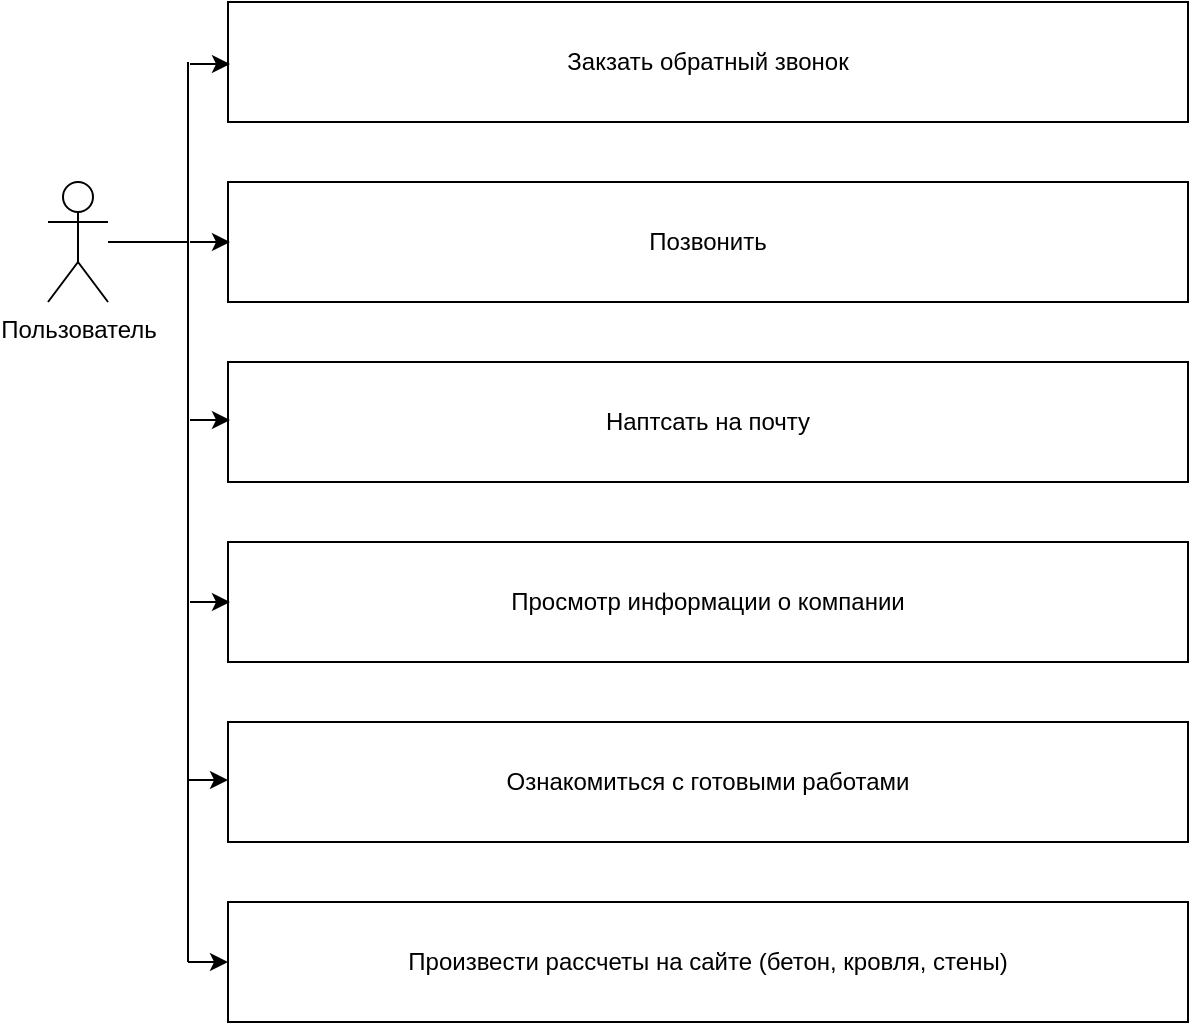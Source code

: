 <mxfile version="20.8.10" type="device"><diagram name="Страница 1" id="r81v-yY0SGCG1zB61jmi"><mxGraphModel dx="1522" dy="760" grid="1" gridSize="10" guides="1" tooltips="1" connect="1" arrows="1" fold="1" page="1" pageScale="1" pageWidth="827" pageHeight="1169" math="0" shadow="0"><root><mxCell id="0"/><mxCell id="1" parent="0"/><mxCell id="eydiMauUrDz1j75lhU0d-1" value="Пользователь" style="shape=umlActor;verticalLabelPosition=bottom;verticalAlign=top;html=1;outlineConnect=0;" vertex="1" parent="1"><mxGeometry x="110" y="140" width="30" height="60" as="geometry"/></mxCell><mxCell id="eydiMauUrDz1j75lhU0d-3" value="Закзать обратный звонок" style="rounded=0;whiteSpace=wrap;html=1;" vertex="1" parent="1"><mxGeometry x="200" y="50" width="480" height="60" as="geometry"/></mxCell><mxCell id="eydiMauUrDz1j75lhU0d-4" value="Позвонить" style="rounded=0;whiteSpace=wrap;html=1;" vertex="1" parent="1"><mxGeometry x="200" y="140" width="480" height="60" as="geometry"/></mxCell><mxCell id="eydiMauUrDz1j75lhU0d-5" value="Наптсать на почту" style="rounded=0;whiteSpace=wrap;html=1;" vertex="1" parent="1"><mxGeometry x="200" y="230" width="480" height="60" as="geometry"/></mxCell><mxCell id="eydiMauUrDz1j75lhU0d-6" value="Просмотр информации о компании" style="rounded=0;whiteSpace=wrap;html=1;" vertex="1" parent="1"><mxGeometry x="200" y="320" width="480" height="60" as="geometry"/></mxCell><mxCell id="eydiMauUrDz1j75lhU0d-7" value="Ознакомиться с готовыми работами" style="rounded=0;whiteSpace=wrap;html=1;" vertex="1" parent="1"><mxGeometry x="200" y="410" width="480" height="60" as="geometry"/></mxCell><mxCell id="eydiMauUrDz1j75lhU0d-8" value="Произвести рассчеты на сайте (бетон, кровля, стены)" style="rounded=0;whiteSpace=wrap;html=1;" vertex="1" parent="1"><mxGeometry x="200" y="500" width="480" height="60" as="geometry"/></mxCell><mxCell id="eydiMauUrDz1j75lhU0d-9" value="" style="endArrow=none;html=1;rounded=0;" edge="1" parent="1"><mxGeometry width="50" height="50" relative="1" as="geometry"><mxPoint x="180" y="530" as="sourcePoint"/><mxPoint x="180" y="80" as="targetPoint"/></mxGeometry></mxCell><mxCell id="eydiMauUrDz1j75lhU0d-10" value="" style="endArrow=classic;html=1;rounded=0;entryX=0;entryY=0.5;entryDx=0;entryDy=0;" edge="1" parent="1" target="eydiMauUrDz1j75lhU0d-8"><mxGeometry width="50" height="50" relative="1" as="geometry"><mxPoint x="180" y="530" as="sourcePoint"/><mxPoint x="140" y="420" as="targetPoint"/></mxGeometry></mxCell><mxCell id="eydiMauUrDz1j75lhU0d-11" value="" style="endArrow=classic;html=1;rounded=0;entryX=0;entryY=0.5;entryDx=0;entryDy=0;" edge="1" parent="1"><mxGeometry width="50" height="50" relative="1" as="geometry"><mxPoint x="180" y="439" as="sourcePoint"/><mxPoint x="200" y="439" as="targetPoint"/></mxGeometry></mxCell><mxCell id="eydiMauUrDz1j75lhU0d-12" value="" style="endArrow=classic;html=1;rounded=0;entryX=0;entryY=0.5;entryDx=0;entryDy=0;" edge="1" parent="1"><mxGeometry width="50" height="50" relative="1" as="geometry"><mxPoint x="181" y="350" as="sourcePoint"/><mxPoint x="201" y="350" as="targetPoint"/></mxGeometry></mxCell><mxCell id="eydiMauUrDz1j75lhU0d-13" value="" style="endArrow=classic;html=1;rounded=0;entryX=0;entryY=0.5;entryDx=0;entryDy=0;" edge="1" parent="1"><mxGeometry width="50" height="50" relative="1" as="geometry"><mxPoint x="181" y="259" as="sourcePoint"/><mxPoint x="201" y="259" as="targetPoint"/></mxGeometry></mxCell><mxCell id="eydiMauUrDz1j75lhU0d-14" value="" style="endArrow=classic;html=1;rounded=0;entryX=0;entryY=0.5;entryDx=0;entryDy=0;" edge="1" parent="1"><mxGeometry width="50" height="50" relative="1" as="geometry"><mxPoint x="181" y="170.0" as="sourcePoint"/><mxPoint x="201" y="170.0" as="targetPoint"/></mxGeometry></mxCell><mxCell id="eydiMauUrDz1j75lhU0d-15" value="" style="endArrow=classic;html=1;rounded=0;entryX=0;entryY=0.5;entryDx=0;entryDy=0;" edge="1" parent="1"><mxGeometry width="50" height="50" relative="1" as="geometry"><mxPoint x="181" y="81" as="sourcePoint"/><mxPoint x="201" y="81" as="targetPoint"/></mxGeometry></mxCell><mxCell id="eydiMauUrDz1j75lhU0d-17" value="" style="endArrow=none;html=1;rounded=0;" edge="1" parent="1" source="eydiMauUrDz1j75lhU0d-1"><mxGeometry width="50" height="50" relative="1" as="geometry"><mxPoint x="110" y="130" as="sourcePoint"/><mxPoint x="180" y="170" as="targetPoint"/></mxGeometry></mxCell></root></mxGraphModel></diagram></mxfile>